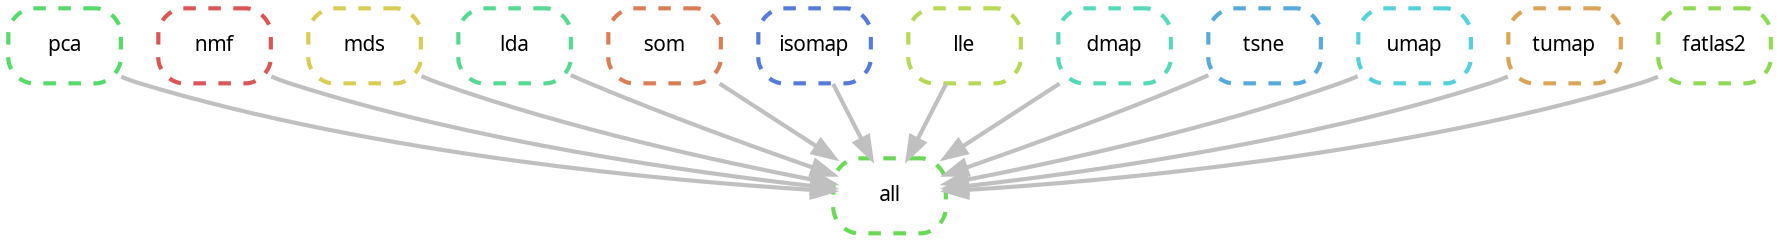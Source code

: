 digraph snakemake_dag {
    graph[bgcolor=white, margin=0];
    node[shape=box, style=rounded, fontname=sans,                 fontsize=10, penwidth=2];
    edge[penwidth=2, color=grey];
	0[label = "all", color = "0.31 0.6 0.85", style="rounded,dashed"];
	1[label = "pca", color = "0.36 0.6 0.85", style="rounded,dashed"];
	2[label = "nmf", color = "0.00 0.6 0.85", style="rounded,dashed"];
	3[label = "mds", color = "0.15 0.6 0.85", style="rounded,dashed"];
	4[label = "lda", color = "0.41 0.6 0.85", style="rounded,dashed"];
	5[label = "som", color = "0.05 0.6 0.85", style="rounded,dashed"];
	6[label = "isomap", color = "0.62 0.6 0.85", style="rounded,dashed"];
	7[label = "lle", color = "0.21 0.6 0.85", style="rounded,dashed"];
	8[label = "dmap", color = "0.46 0.6 0.85", style="rounded,dashed"];
	9[label = "tsne", color = "0.56 0.6 0.85", style="rounded,dashed"];
	10[label = "umap", color = "0.51 0.6 0.85", style="rounded,dashed"];
	11[label = "tumap", color = "0.10 0.6 0.85", style="rounded,dashed"];
	12[label = "fatlas2", color = "0.26 0.6 0.85", style="rounded,dashed"];
	1 -> 0
	2 -> 0
	3 -> 0
	4 -> 0
	5 -> 0
	6 -> 0
	7 -> 0
	8 -> 0
	9 -> 0
	10 -> 0
	11 -> 0
	12 -> 0
}            
